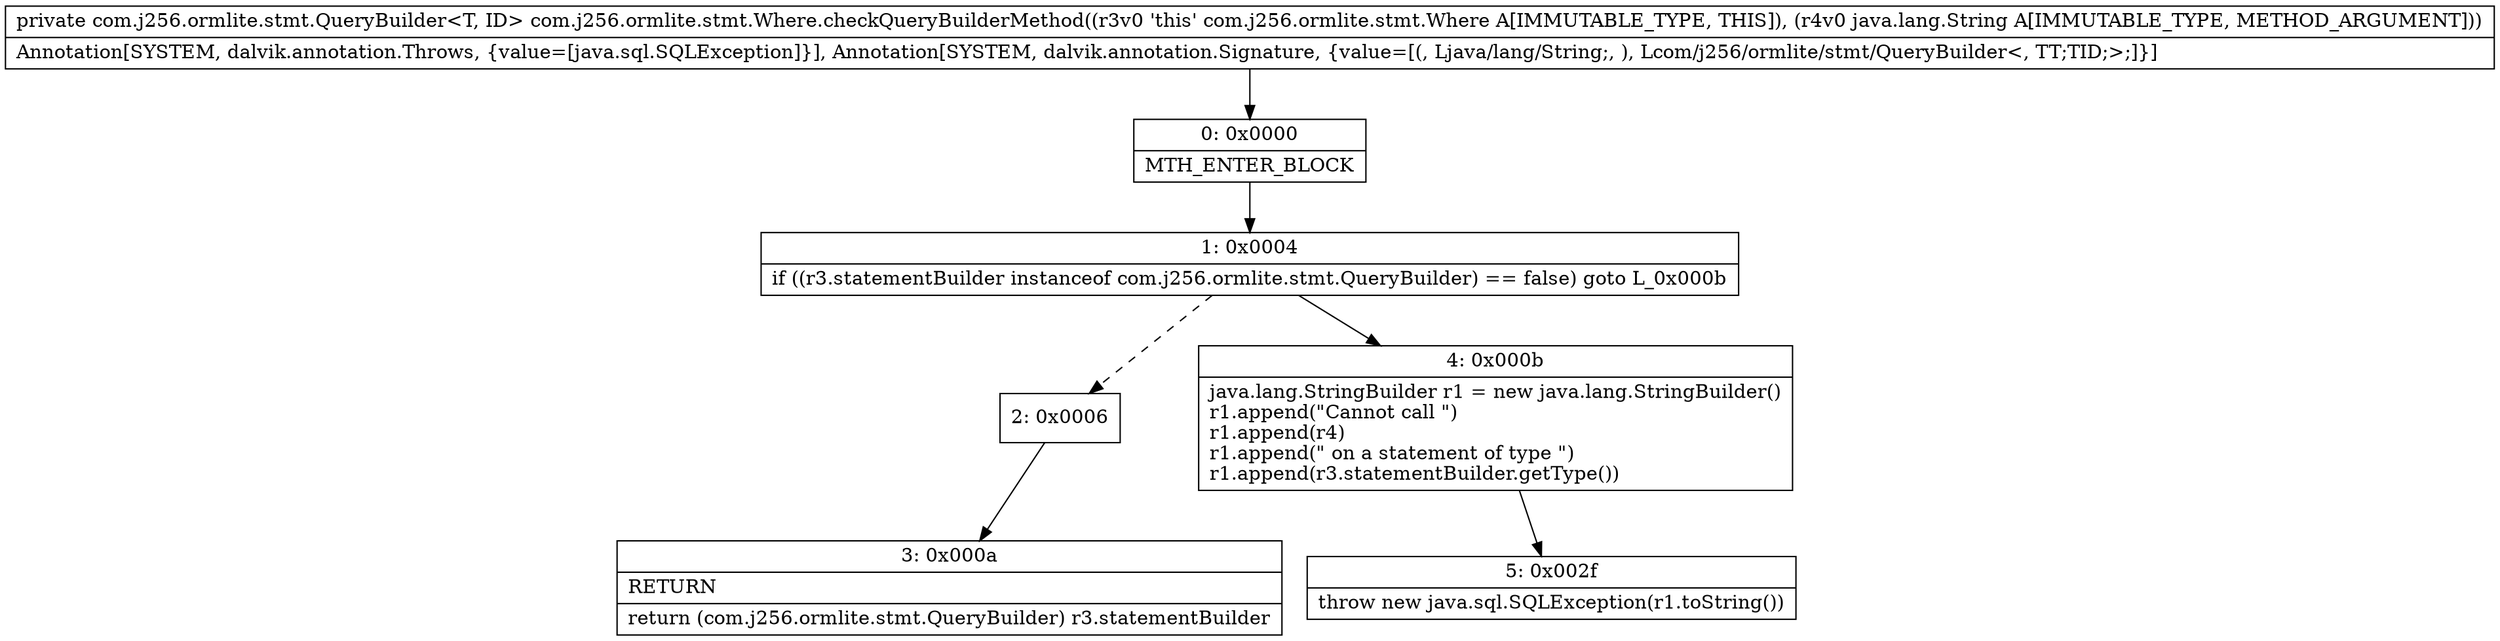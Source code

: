 digraph "CFG forcom.j256.ormlite.stmt.Where.checkQueryBuilderMethod(Ljava\/lang\/String;)Lcom\/j256\/ormlite\/stmt\/QueryBuilder;" {
Node_0 [shape=record,label="{0\:\ 0x0000|MTH_ENTER_BLOCK\l}"];
Node_1 [shape=record,label="{1\:\ 0x0004|if ((r3.statementBuilder instanceof com.j256.ormlite.stmt.QueryBuilder) == false) goto L_0x000b\l}"];
Node_2 [shape=record,label="{2\:\ 0x0006}"];
Node_3 [shape=record,label="{3\:\ 0x000a|RETURN\l|return (com.j256.ormlite.stmt.QueryBuilder) r3.statementBuilder\l}"];
Node_4 [shape=record,label="{4\:\ 0x000b|java.lang.StringBuilder r1 = new java.lang.StringBuilder()\lr1.append(\"Cannot call \")\lr1.append(r4)\lr1.append(\" on a statement of type \")\lr1.append(r3.statementBuilder.getType())\l}"];
Node_5 [shape=record,label="{5\:\ 0x002f|throw new java.sql.SQLException(r1.toString())\l}"];
MethodNode[shape=record,label="{private com.j256.ormlite.stmt.QueryBuilder\<T, ID\> com.j256.ormlite.stmt.Where.checkQueryBuilderMethod((r3v0 'this' com.j256.ormlite.stmt.Where A[IMMUTABLE_TYPE, THIS]), (r4v0 java.lang.String A[IMMUTABLE_TYPE, METHOD_ARGUMENT]))  | Annotation[SYSTEM, dalvik.annotation.Throws, \{value=[java.sql.SQLException]\}], Annotation[SYSTEM, dalvik.annotation.Signature, \{value=[(, Ljava\/lang\/String;, ), Lcom\/j256\/ormlite\/stmt\/QueryBuilder\<, TT;TID;\>;]\}]\l}"];
MethodNode -> Node_0;
Node_0 -> Node_1;
Node_1 -> Node_2[style=dashed];
Node_1 -> Node_4;
Node_2 -> Node_3;
Node_4 -> Node_5;
}


